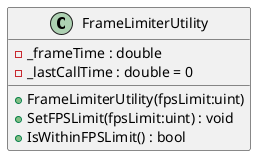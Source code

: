 @startuml
class FrameLimiterUtility {
    + FrameLimiterUtility(fpsLimit:uint)
    + SetFPSLimit(fpsLimit:uint) : void
    + IsWithinFPSLimit() : bool
    - _frameTime : double
    - _lastCallTime : double = 0
}
@enduml
